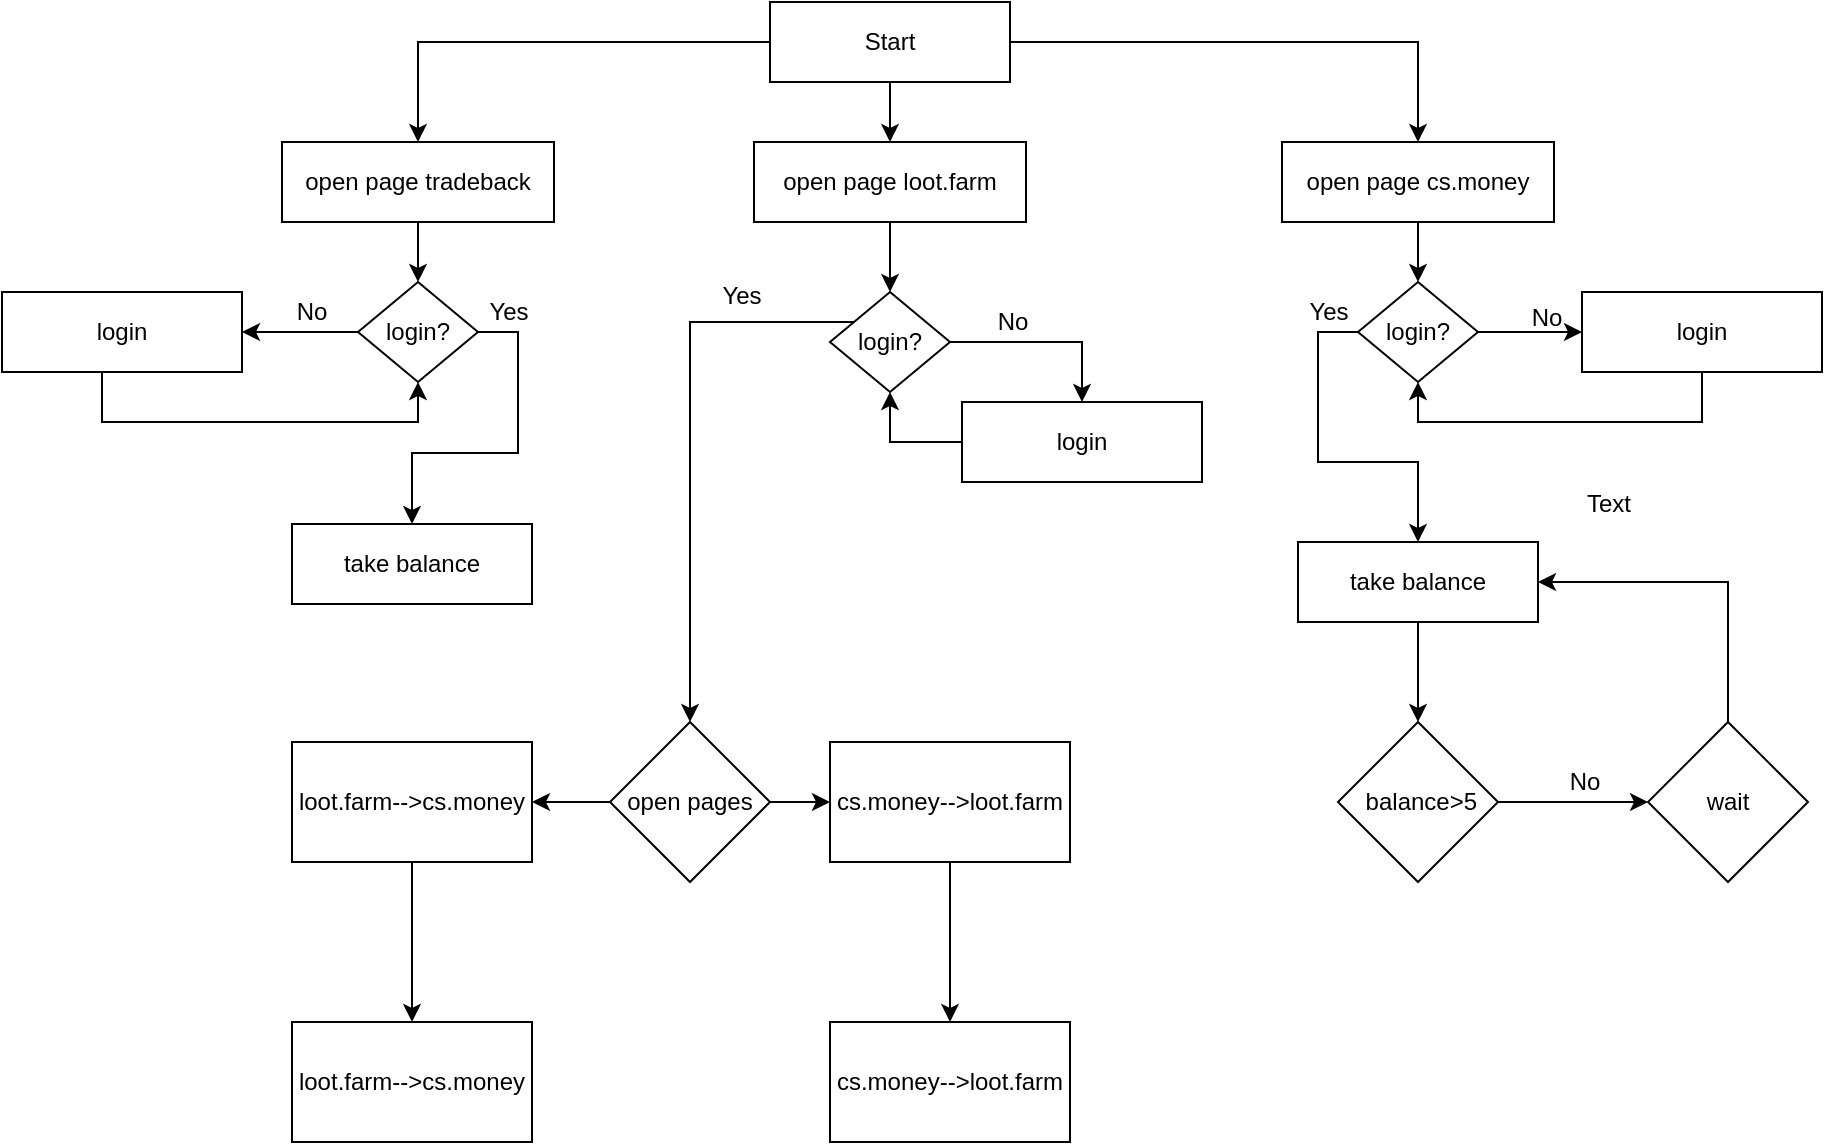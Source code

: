 <mxfile version="12.9.3" type="github">
  <diagram id="C5RBs43oDa-KdzZeNtuy" name="Page-1">
    <mxGraphModel dx="1825" dy="548" grid="1" gridSize="10" guides="1" tooltips="1" connect="1" arrows="1" fold="1" page="1" pageScale="1" pageWidth="827" pageHeight="1169" math="0" shadow="0">
      <root>
        <mxCell id="WIyWlLk6GJQsqaUBKTNV-0" />
        <mxCell id="WIyWlLk6GJQsqaUBKTNV-1" parent="WIyWlLk6GJQsqaUBKTNV-0" />
        <mxCell id="aCrVjYlfcGyXkH2eQa3--3" style="edgeStyle=orthogonalEdgeStyle;rounded=0;orthogonalLoop=1;jettySize=auto;html=1;" parent="WIyWlLk6GJQsqaUBKTNV-1" source="aCrVjYlfcGyXkH2eQa3--2" target="aCrVjYlfcGyXkH2eQa3--4" edge="1">
          <mxGeometry relative="1" as="geometry">
            <mxPoint x="414" y="130" as="targetPoint" />
          </mxGeometry>
        </mxCell>
        <mxCell id="aCrVjYlfcGyXkH2eQa3--8" style="edgeStyle=orthogonalEdgeStyle;rounded=0;orthogonalLoop=1;jettySize=auto;html=1;entryX=0.5;entryY=0;entryDx=0;entryDy=0;" parent="WIyWlLk6GJQsqaUBKTNV-1" source="aCrVjYlfcGyXkH2eQa3--2" target="aCrVjYlfcGyXkH2eQa3--5" edge="1">
          <mxGeometry relative="1" as="geometry" />
        </mxCell>
        <mxCell id="aCrVjYlfcGyXkH2eQa3--9" style="edgeStyle=orthogonalEdgeStyle;rounded=0;orthogonalLoop=1;jettySize=auto;html=1;" parent="WIyWlLk6GJQsqaUBKTNV-1" source="aCrVjYlfcGyXkH2eQa3--2" target="aCrVjYlfcGyXkH2eQa3--6" edge="1">
          <mxGeometry relative="1" as="geometry" />
        </mxCell>
        <mxCell id="aCrVjYlfcGyXkH2eQa3--2" value="Start" style="rounded=0;whiteSpace=wrap;html=1;" parent="WIyWlLk6GJQsqaUBKTNV-1" vertex="1">
          <mxGeometry x="354" y="10" width="120" height="40" as="geometry" />
        </mxCell>
        <mxCell id="Hgl71HWQMLonLgOgaXsS-9" style="edgeStyle=orthogonalEdgeStyle;rounded=0;orthogonalLoop=1;jettySize=auto;html=1;entryX=0.5;entryY=0;entryDx=0;entryDy=0;" parent="WIyWlLk6GJQsqaUBKTNV-1" source="aCrVjYlfcGyXkH2eQa3--4" target="Hgl71HWQMLonLgOgaXsS-8" edge="1">
          <mxGeometry relative="1" as="geometry" />
        </mxCell>
        <mxCell id="aCrVjYlfcGyXkH2eQa3--4" value="open page tradeback" style="rounded=0;whiteSpace=wrap;html=1;" parent="WIyWlLk6GJQsqaUBKTNV-1" vertex="1">
          <mxGeometry x="110" y="80" width="136" height="40" as="geometry" />
        </mxCell>
        <mxCell id="Hgl71HWQMLonLgOgaXsS-13" value="" style="edgeStyle=orthogonalEdgeStyle;rounded=0;orthogonalLoop=1;jettySize=auto;html=1;" parent="WIyWlLk6GJQsqaUBKTNV-1" source="aCrVjYlfcGyXkH2eQa3--5" target="Hgl71HWQMLonLgOgaXsS-10" edge="1">
          <mxGeometry relative="1" as="geometry" />
        </mxCell>
        <mxCell id="aCrVjYlfcGyXkH2eQa3--5" value="open page loot.farm" style="rounded=0;whiteSpace=wrap;html=1;" parent="WIyWlLk6GJQsqaUBKTNV-1" vertex="1">
          <mxGeometry x="346" y="80" width="136" height="40" as="geometry" />
        </mxCell>
        <mxCell id="Hgl71HWQMLonLgOgaXsS-12" style="edgeStyle=orthogonalEdgeStyle;rounded=0;orthogonalLoop=1;jettySize=auto;html=1;" parent="WIyWlLk6GJQsqaUBKTNV-1" source="aCrVjYlfcGyXkH2eQa3--6" target="Hgl71HWQMLonLgOgaXsS-11" edge="1">
          <mxGeometry relative="1" as="geometry" />
        </mxCell>
        <mxCell id="aCrVjYlfcGyXkH2eQa3--6" value="open page cs.money" style="rounded=0;whiteSpace=wrap;html=1;" parent="WIyWlLk6GJQsqaUBKTNV-1" vertex="1">
          <mxGeometry x="610" y="80" width="136" height="40" as="geometry" />
        </mxCell>
        <mxCell id="Hgl71HWQMLonLgOgaXsS-34" value="" style="edgeStyle=orthogonalEdgeStyle;rounded=0;orthogonalLoop=1;jettySize=auto;html=1;" parent="WIyWlLk6GJQsqaUBKTNV-1" source="Hgl71HWQMLonLgOgaXsS-8" target="Hgl71HWQMLonLgOgaXsS-32" edge="1">
          <mxGeometry relative="1" as="geometry" />
        </mxCell>
        <mxCell id="Hgl71HWQMLonLgOgaXsS-35" value="" style="edgeStyle=orthogonalEdgeStyle;rounded=0;orthogonalLoop=1;jettySize=auto;html=1;exitX=1;exitY=0.5;exitDx=0;exitDy=0;" parent="WIyWlLk6GJQsqaUBKTNV-1" source="Hgl71HWQMLonLgOgaXsS-8" target="Hgl71HWQMLonLgOgaXsS-33" edge="1">
          <mxGeometry relative="1" as="geometry" />
        </mxCell>
        <mxCell id="Hgl71HWQMLonLgOgaXsS-8" value="login?" style="rhombus;whiteSpace=wrap;html=1;" parent="WIyWlLk6GJQsqaUBKTNV-1" vertex="1">
          <mxGeometry x="148" y="150" width="60" height="50" as="geometry" />
        </mxCell>
        <mxCell id="Hgl71HWQMLonLgOgaXsS-19" style="edgeStyle=orthogonalEdgeStyle;rounded=0;orthogonalLoop=1;jettySize=auto;html=1;" parent="WIyWlLk6GJQsqaUBKTNV-1" source="Hgl71HWQMLonLgOgaXsS-10" target="Hgl71HWQMLonLgOgaXsS-18" edge="1">
          <mxGeometry relative="1" as="geometry" />
        </mxCell>
        <mxCell id="W3z22YJDupjHOOmlTiFA-18" value="" style="edgeStyle=orthogonalEdgeStyle;rounded=0;orthogonalLoop=1;jettySize=auto;html=1;entryX=0.5;entryY=0;entryDx=0;entryDy=0;" edge="1" parent="WIyWlLk6GJQsqaUBKTNV-1" source="Hgl71HWQMLonLgOgaXsS-10" target="W3z22YJDupjHOOmlTiFA-19">
          <mxGeometry relative="1" as="geometry">
            <mxPoint x="364" y="360" as="targetPoint" />
            <Array as="points">
              <mxPoint x="314" y="170" />
            </Array>
          </mxGeometry>
        </mxCell>
        <mxCell id="Hgl71HWQMLonLgOgaXsS-10" value="login?" style="rhombus;whiteSpace=wrap;html=1;" parent="WIyWlLk6GJQsqaUBKTNV-1" vertex="1">
          <mxGeometry x="384" y="155" width="60" height="50" as="geometry" />
        </mxCell>
        <mxCell id="Hgl71HWQMLonLgOgaXsS-29" value="" style="edgeStyle=orthogonalEdgeStyle;rounded=0;orthogonalLoop=1;jettySize=auto;html=1;" parent="WIyWlLk6GJQsqaUBKTNV-1" source="Hgl71HWQMLonLgOgaXsS-11" target="Hgl71HWQMLonLgOgaXsS-27" edge="1">
          <mxGeometry relative="1" as="geometry" />
        </mxCell>
        <mxCell id="Hgl71HWQMLonLgOgaXsS-43" value="" style="edgeStyle=orthogonalEdgeStyle;rounded=0;orthogonalLoop=1;jettySize=auto;html=1;exitX=0;exitY=0.5;exitDx=0;exitDy=0;" parent="WIyWlLk6GJQsqaUBKTNV-1" source="Hgl71HWQMLonLgOgaXsS-11" target="Hgl71HWQMLonLgOgaXsS-30" edge="1">
          <mxGeometry relative="1" as="geometry" />
        </mxCell>
        <mxCell id="Hgl71HWQMLonLgOgaXsS-11" value="login?" style="rhombus;whiteSpace=wrap;html=1;" parent="WIyWlLk6GJQsqaUBKTNV-1" vertex="1">
          <mxGeometry x="648" y="150" width="60" height="50" as="geometry" />
        </mxCell>
        <mxCell id="Hgl71HWQMLonLgOgaXsS-14" style="edgeStyle=orthogonalEdgeStyle;rounded=0;orthogonalLoop=1;jettySize=auto;html=1;exitX=0.5;exitY=1;exitDx=0;exitDy=0;" parent="WIyWlLk6GJQsqaUBKTNV-1" source="aCrVjYlfcGyXkH2eQa3--4" target="aCrVjYlfcGyXkH2eQa3--4" edge="1">
          <mxGeometry relative="1" as="geometry" />
        </mxCell>
        <mxCell id="Hgl71HWQMLonLgOgaXsS-50" style="edgeStyle=orthogonalEdgeStyle;rounded=0;orthogonalLoop=1;jettySize=auto;html=1;entryX=0.5;entryY=1;entryDx=0;entryDy=0;" parent="WIyWlLk6GJQsqaUBKTNV-1" source="Hgl71HWQMLonLgOgaXsS-18" target="Hgl71HWQMLonLgOgaXsS-10" edge="1">
          <mxGeometry relative="1" as="geometry" />
        </mxCell>
        <mxCell id="Hgl71HWQMLonLgOgaXsS-18" value="login" style="rounded=0;whiteSpace=wrap;html=1;" parent="WIyWlLk6GJQsqaUBKTNV-1" vertex="1">
          <mxGeometry x="450" y="210" width="120" height="40" as="geometry" />
        </mxCell>
        <mxCell id="Hgl71HWQMLonLgOgaXsS-21" value="Yes&lt;br&gt;" style="text;html=1;strokeColor=none;fillColor=none;align=center;verticalAlign=middle;whiteSpace=wrap;rounded=0;" parent="WIyWlLk6GJQsqaUBKTNV-1" vertex="1">
          <mxGeometry x="320" y="147" width="40" height="20" as="geometry" />
        </mxCell>
        <mxCell id="Hgl71HWQMLonLgOgaXsS-22" value="No" style="text;html=1;align=center;verticalAlign=middle;resizable=0;points=[];autosize=1;" parent="WIyWlLk6GJQsqaUBKTNV-1" vertex="1">
          <mxGeometry x="460" y="160" width="30" height="20" as="geometry" />
        </mxCell>
        <mxCell id="Hgl71HWQMLonLgOgaXsS-47" style="edgeStyle=orthogonalEdgeStyle;rounded=0;orthogonalLoop=1;jettySize=auto;html=1;exitX=0.5;exitY=1;exitDx=0;exitDy=0;entryX=0.5;entryY=1;entryDx=0;entryDy=0;" parent="WIyWlLk6GJQsqaUBKTNV-1" source="Hgl71HWQMLonLgOgaXsS-27" target="Hgl71HWQMLonLgOgaXsS-11" edge="1">
          <mxGeometry relative="1" as="geometry" />
        </mxCell>
        <mxCell id="Hgl71HWQMLonLgOgaXsS-27" value="login" style="rounded=0;whiteSpace=wrap;html=1;" parent="WIyWlLk6GJQsqaUBKTNV-1" vertex="1">
          <mxGeometry x="760" y="155" width="120" height="40" as="geometry" />
        </mxCell>
        <mxCell id="W3z22YJDupjHOOmlTiFA-35" value="" style="edgeStyle=orthogonalEdgeStyle;rounded=0;orthogonalLoop=1;jettySize=auto;html=1;" edge="1" parent="WIyWlLk6GJQsqaUBKTNV-1" source="Hgl71HWQMLonLgOgaXsS-30" target="W3z22YJDupjHOOmlTiFA-33">
          <mxGeometry relative="1" as="geometry" />
        </mxCell>
        <mxCell id="Hgl71HWQMLonLgOgaXsS-30" value="take balance" style="rounded=0;whiteSpace=wrap;html=1;" parent="WIyWlLk6GJQsqaUBKTNV-1" vertex="1">
          <mxGeometry x="618" y="280" width="120" height="40" as="geometry" />
        </mxCell>
        <mxCell id="Hgl71HWQMLonLgOgaXsS-49" style="edgeStyle=orthogonalEdgeStyle;rounded=0;orthogonalLoop=1;jettySize=auto;html=1;entryX=0.5;entryY=1;entryDx=0;entryDy=0;exitX=0.5;exitY=1;exitDx=0;exitDy=0;" parent="WIyWlLk6GJQsqaUBKTNV-1" source="Hgl71HWQMLonLgOgaXsS-32" target="Hgl71HWQMLonLgOgaXsS-8" edge="1">
          <mxGeometry relative="1" as="geometry">
            <Array as="points">
              <mxPoint x="20" y="220" />
              <mxPoint x="178" y="220" />
            </Array>
          </mxGeometry>
        </mxCell>
        <mxCell id="Hgl71HWQMLonLgOgaXsS-32" value="login" style="rounded=0;whiteSpace=wrap;html=1;" parent="WIyWlLk6GJQsqaUBKTNV-1" vertex="1">
          <mxGeometry x="-30" y="155" width="120" height="40" as="geometry" />
        </mxCell>
        <mxCell id="Hgl71HWQMLonLgOgaXsS-33" value="take balance" style="rounded=0;whiteSpace=wrap;html=1;" parent="WIyWlLk6GJQsqaUBKTNV-1" vertex="1">
          <mxGeometry x="115" y="271" width="120" height="40" as="geometry" />
        </mxCell>
        <mxCell id="Hgl71HWQMLonLgOgaXsS-36" value="Yes" style="text;html=1;align=center;verticalAlign=middle;resizable=0;points=[];autosize=1;" parent="WIyWlLk6GJQsqaUBKTNV-1" vertex="1">
          <mxGeometry x="208" y="155" width="30" height="20" as="geometry" />
        </mxCell>
        <mxCell id="Hgl71HWQMLonLgOgaXsS-41" value="&lt;span style=&quot;color: rgba(0 , 0 , 0 , 0) ; font-family: monospace ; font-size: 0px&quot;&gt;No&lt;/span&gt;" style="text;html=1;align=center;verticalAlign=middle;resizable=0;points=[];autosize=1;" parent="WIyWlLk6GJQsqaUBKTNV-1" vertex="1">
          <mxGeometry x="115" y="147" width="20" height="20" as="geometry" />
        </mxCell>
        <mxCell id="Hgl71HWQMLonLgOgaXsS-42" value="No" style="text;html=1;strokeColor=none;fillColor=none;align=center;verticalAlign=middle;whiteSpace=wrap;rounded=0;" parent="WIyWlLk6GJQsqaUBKTNV-1" vertex="1">
          <mxGeometry x="105" y="155" width="40" height="20" as="geometry" />
        </mxCell>
        <mxCell id="Hgl71HWQMLonLgOgaXsS-51" value="No" style="text;html=1;align=center;verticalAlign=middle;resizable=0;points=[];autosize=1;" parent="WIyWlLk6GJQsqaUBKTNV-1" vertex="1">
          <mxGeometry x="727" y="158" width="30" height="20" as="geometry" />
        </mxCell>
        <mxCell id="Hgl71HWQMLonLgOgaXsS-52" value="" style="text;html=1;" parent="WIyWlLk6GJQsqaUBKTNV-1" vertex="1">
          <mxGeometry x="738" y="240" width="55" height="31" as="geometry" />
        </mxCell>
        <mxCell id="W3z22YJDupjHOOmlTiFA-2" value="Text" style="text;html=1;align=center;verticalAlign=middle;resizable=0;points=[];autosize=1;" vertex="1" parent="Hgl71HWQMLonLgOgaXsS-52">
          <mxGeometry x="15" y="11" width="40" height="20" as="geometry" />
        </mxCell>
        <mxCell id="W3z22YJDupjHOOmlTiFA-3" value="Yes" style="text;html=1;align=center;verticalAlign=middle;resizable=0;points=[];autosize=1;" vertex="1" parent="WIyWlLk6GJQsqaUBKTNV-1">
          <mxGeometry x="618" y="155" width="30" height="20" as="geometry" />
        </mxCell>
        <mxCell id="W3z22YJDupjHOOmlTiFA-21" value="" style="edgeStyle=orthogonalEdgeStyle;rounded=0;orthogonalLoop=1;jettySize=auto;html=1;entryX=0;entryY=0.5;entryDx=0;entryDy=0;" edge="1" parent="WIyWlLk6GJQsqaUBKTNV-1" source="W3z22YJDupjHOOmlTiFA-19" target="W3z22YJDupjHOOmlTiFA-22">
          <mxGeometry relative="1" as="geometry">
            <mxPoint x="434" y="410" as="targetPoint" />
          </mxGeometry>
        </mxCell>
        <mxCell id="W3z22YJDupjHOOmlTiFA-26" value="" style="edgeStyle=orthogonalEdgeStyle;rounded=0;orthogonalLoop=1;jettySize=auto;html=1;" edge="1" parent="WIyWlLk6GJQsqaUBKTNV-1" source="W3z22YJDupjHOOmlTiFA-19" target="W3z22YJDupjHOOmlTiFA-25">
          <mxGeometry relative="1" as="geometry" />
        </mxCell>
        <mxCell id="W3z22YJDupjHOOmlTiFA-19" value="open pages&lt;br&gt;" style="rhombus;whiteSpace=wrap;html=1;" vertex="1" parent="WIyWlLk6GJQsqaUBKTNV-1">
          <mxGeometry x="274" y="370" width="80" height="80" as="geometry" />
        </mxCell>
        <mxCell id="W3z22YJDupjHOOmlTiFA-28" value="" style="edgeStyle=orthogonalEdgeStyle;rounded=0;orthogonalLoop=1;jettySize=auto;html=1;" edge="1" parent="WIyWlLk6GJQsqaUBKTNV-1" source="W3z22YJDupjHOOmlTiFA-22" target="W3z22YJDupjHOOmlTiFA-27">
          <mxGeometry relative="1" as="geometry" />
        </mxCell>
        <mxCell id="W3z22YJDupjHOOmlTiFA-22" value="cs.money--&amp;gt;loot.farm" style="rounded=0;whiteSpace=wrap;html=1;" vertex="1" parent="WIyWlLk6GJQsqaUBKTNV-1">
          <mxGeometry x="384" y="380" width="120" height="60" as="geometry" />
        </mxCell>
        <mxCell id="W3z22YJDupjHOOmlTiFA-27" value="cs.money--&amp;gt;loot.farm" style="rounded=0;whiteSpace=wrap;html=1;" vertex="1" parent="WIyWlLk6GJQsqaUBKTNV-1">
          <mxGeometry x="384" y="520" width="120" height="60" as="geometry" />
        </mxCell>
        <mxCell id="W3z22YJDupjHOOmlTiFA-30" value="" style="edgeStyle=orthogonalEdgeStyle;rounded=0;orthogonalLoop=1;jettySize=auto;html=1;" edge="1" parent="WIyWlLk6GJQsqaUBKTNV-1" source="W3z22YJDupjHOOmlTiFA-25" target="W3z22YJDupjHOOmlTiFA-29">
          <mxGeometry relative="1" as="geometry" />
        </mxCell>
        <mxCell id="W3z22YJDupjHOOmlTiFA-25" value="loot.farm--&amp;gt;cs.money" style="rounded=0;whiteSpace=wrap;html=1;" vertex="1" parent="WIyWlLk6GJQsqaUBKTNV-1">
          <mxGeometry x="115" y="380" width="120" height="60" as="geometry" />
        </mxCell>
        <mxCell id="W3z22YJDupjHOOmlTiFA-29" value="loot.farm--&amp;gt;cs.money" style="rounded=0;whiteSpace=wrap;html=1;" vertex="1" parent="WIyWlLk6GJQsqaUBKTNV-1">
          <mxGeometry x="115" y="520" width="120" height="60" as="geometry" />
        </mxCell>
        <mxCell id="W3z22YJDupjHOOmlTiFA-37" value="" style="edgeStyle=orthogonalEdgeStyle;rounded=0;orthogonalLoop=1;jettySize=auto;html=1;entryX=0;entryY=0.5;entryDx=0;entryDy=0;" edge="1" parent="WIyWlLk6GJQsqaUBKTNV-1" source="W3z22YJDupjHOOmlTiFA-33" target="W3z22YJDupjHOOmlTiFA-39">
          <mxGeometry relative="1" as="geometry">
            <mxPoint x="793" y="410" as="targetPoint" />
          </mxGeometry>
        </mxCell>
        <mxCell id="W3z22YJDupjHOOmlTiFA-33" value="&amp;nbsp;balance&amp;gt;5" style="rhombus;whiteSpace=wrap;html=1;" vertex="1" parent="WIyWlLk6GJQsqaUBKTNV-1">
          <mxGeometry x="638" y="370" width="80" height="80" as="geometry" />
        </mxCell>
        <mxCell id="W3z22YJDupjHOOmlTiFA-42" value="" style="edgeStyle=orthogonalEdgeStyle;rounded=0;orthogonalLoop=1;jettySize=auto;html=1;entryX=1;entryY=0.5;entryDx=0;entryDy=0;exitX=0.5;exitY=0;exitDx=0;exitDy=0;" edge="1" parent="WIyWlLk6GJQsqaUBKTNV-1" source="W3z22YJDupjHOOmlTiFA-39" target="Hgl71HWQMLonLgOgaXsS-30">
          <mxGeometry relative="1" as="geometry">
            <mxPoint x="833" y="290" as="targetPoint" />
          </mxGeometry>
        </mxCell>
        <mxCell id="W3z22YJDupjHOOmlTiFA-39" value="wait" style="rhombus;whiteSpace=wrap;html=1;" vertex="1" parent="WIyWlLk6GJQsqaUBKTNV-1">
          <mxGeometry x="793" y="370" width="80" height="80" as="geometry" />
        </mxCell>
        <mxCell id="W3z22YJDupjHOOmlTiFA-44" value="No" style="text;html=1;align=center;verticalAlign=middle;resizable=0;points=[];autosize=1;" vertex="1" parent="WIyWlLk6GJQsqaUBKTNV-1">
          <mxGeometry x="746" y="390" width="30" height="20" as="geometry" />
        </mxCell>
      </root>
    </mxGraphModel>
  </diagram>
</mxfile>
